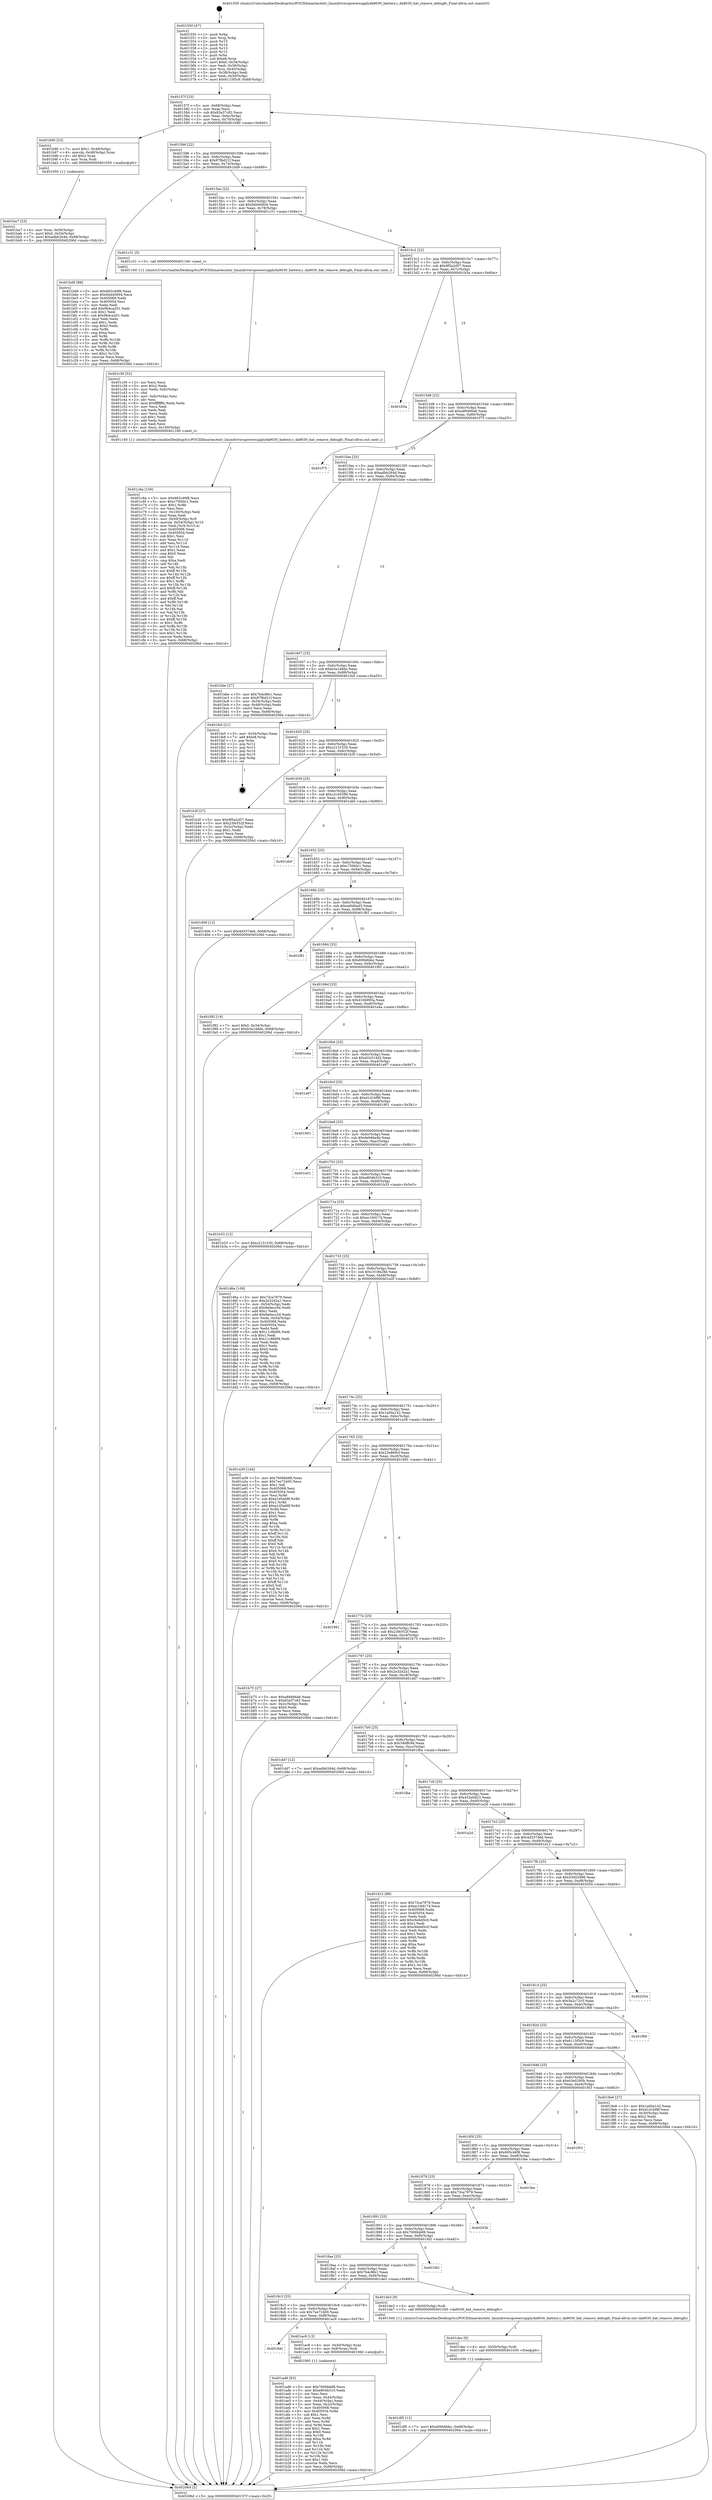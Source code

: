 digraph "0x401550" {
  label = "0x401550 (/mnt/c/Users/mathe/Desktop/tcc/POCII/binaries/extr_linuxdriverspowersupplyda9030_battery.c_da9030_bat_remove_debugfs_Final-ollvm.out::main(0))"
  labelloc = "t"
  node[shape=record]

  Entry [label="",width=0.3,height=0.3,shape=circle,fillcolor=black,style=filled]
  "0x40157f" [label="{
     0x40157f [23]\l
     | [instrs]\l
     &nbsp;&nbsp;0x40157f \<+3\>: mov -0x68(%rbp),%eax\l
     &nbsp;&nbsp;0x401582 \<+2\>: mov %eax,%ecx\l
     &nbsp;&nbsp;0x401584 \<+6\>: sub $0x83a37c82,%ecx\l
     &nbsp;&nbsp;0x40158a \<+3\>: mov %eax,-0x6c(%rbp)\l
     &nbsp;&nbsp;0x40158d \<+3\>: mov %ecx,-0x70(%rbp)\l
     &nbsp;&nbsp;0x401590 \<+6\>: je 0000000000401b90 \<main+0x640\>\l
  }"]
  "0x401b90" [label="{
     0x401b90 [23]\l
     | [instrs]\l
     &nbsp;&nbsp;0x401b90 \<+7\>: movl $0x1,-0x48(%rbp)\l
     &nbsp;&nbsp;0x401b97 \<+4\>: movslq -0x48(%rbp),%rax\l
     &nbsp;&nbsp;0x401b9b \<+4\>: shl $0x2,%rax\l
     &nbsp;&nbsp;0x401b9f \<+3\>: mov %rax,%rdi\l
     &nbsp;&nbsp;0x401ba2 \<+5\>: call 0000000000401050 \<malloc@plt\>\l
     | [calls]\l
     &nbsp;&nbsp;0x401050 \{1\} (unknown)\l
  }"]
  "0x401596" [label="{
     0x401596 [22]\l
     | [instrs]\l
     &nbsp;&nbsp;0x401596 \<+5\>: jmp 000000000040159b \<main+0x4b\>\l
     &nbsp;&nbsp;0x40159b \<+3\>: mov -0x6c(%rbp),%eax\l
     &nbsp;&nbsp;0x40159e \<+5\>: sub $0x87fbd21f,%eax\l
     &nbsp;&nbsp;0x4015a3 \<+3\>: mov %eax,-0x74(%rbp)\l
     &nbsp;&nbsp;0x4015a6 \<+6\>: je 0000000000401bd9 \<main+0x689\>\l
  }"]
  Exit [label="",width=0.3,height=0.3,shape=circle,fillcolor=black,style=filled,peripheries=2]
  "0x401bd9" [label="{
     0x401bd9 [88]\l
     | [instrs]\l
     &nbsp;&nbsp;0x401bd9 \<+5\>: mov $0x683c46f8,%eax\l
     &nbsp;&nbsp;0x401bde \<+5\>: mov $0x9dd40604,%ecx\l
     &nbsp;&nbsp;0x401be3 \<+7\>: mov 0x405068,%edx\l
     &nbsp;&nbsp;0x401bea \<+7\>: mov 0x405054,%esi\l
     &nbsp;&nbsp;0x401bf1 \<+2\>: mov %edx,%edi\l
     &nbsp;&nbsp;0x401bf3 \<+6\>: add $0x9b4ca201,%edi\l
     &nbsp;&nbsp;0x401bf9 \<+3\>: sub $0x1,%edi\l
     &nbsp;&nbsp;0x401bfc \<+6\>: sub $0x9b4ca201,%edi\l
     &nbsp;&nbsp;0x401c02 \<+3\>: imul %edi,%edx\l
     &nbsp;&nbsp;0x401c05 \<+3\>: and $0x1,%edx\l
     &nbsp;&nbsp;0x401c08 \<+3\>: cmp $0x0,%edx\l
     &nbsp;&nbsp;0x401c0b \<+4\>: sete %r8b\l
     &nbsp;&nbsp;0x401c0f \<+3\>: cmp $0xa,%esi\l
     &nbsp;&nbsp;0x401c12 \<+4\>: setl %r9b\l
     &nbsp;&nbsp;0x401c16 \<+3\>: mov %r8b,%r10b\l
     &nbsp;&nbsp;0x401c19 \<+3\>: and %r9b,%r10b\l
     &nbsp;&nbsp;0x401c1c \<+3\>: xor %r9b,%r8b\l
     &nbsp;&nbsp;0x401c1f \<+3\>: or %r8b,%r10b\l
     &nbsp;&nbsp;0x401c22 \<+4\>: test $0x1,%r10b\l
     &nbsp;&nbsp;0x401c26 \<+3\>: cmovne %ecx,%eax\l
     &nbsp;&nbsp;0x401c29 \<+3\>: mov %eax,-0x68(%rbp)\l
     &nbsp;&nbsp;0x401c2c \<+5\>: jmp 000000000040206d \<main+0xb1d\>\l
  }"]
  "0x4015ac" [label="{
     0x4015ac [22]\l
     | [instrs]\l
     &nbsp;&nbsp;0x4015ac \<+5\>: jmp 00000000004015b1 \<main+0x61\>\l
     &nbsp;&nbsp;0x4015b1 \<+3\>: mov -0x6c(%rbp),%eax\l
     &nbsp;&nbsp;0x4015b4 \<+5\>: sub $0x9dd40604,%eax\l
     &nbsp;&nbsp;0x4015b9 \<+3\>: mov %eax,-0x78(%rbp)\l
     &nbsp;&nbsp;0x4015bc \<+6\>: je 0000000000401c31 \<main+0x6e1\>\l
  }"]
  "0x401df5" [label="{
     0x401df5 [12]\l
     | [instrs]\l
     &nbsp;&nbsp;0x401df5 \<+7\>: movl $0xd06b6bbc,-0x68(%rbp)\l
     &nbsp;&nbsp;0x401dfc \<+5\>: jmp 000000000040206d \<main+0xb1d\>\l
  }"]
  "0x401c31" [label="{
     0x401c31 [5]\l
     | [instrs]\l
     &nbsp;&nbsp;0x401c31 \<+5\>: call 0000000000401160 \<next_i\>\l
     | [calls]\l
     &nbsp;&nbsp;0x401160 \{1\} (/mnt/c/Users/mathe/Desktop/tcc/POCII/binaries/extr_linuxdriverspowersupplyda9030_battery.c_da9030_bat_remove_debugfs_Final-ollvm.out::next_i)\l
  }"]
  "0x4015c2" [label="{
     0x4015c2 [22]\l
     | [instrs]\l
     &nbsp;&nbsp;0x4015c2 \<+5\>: jmp 00000000004015c7 \<main+0x77\>\l
     &nbsp;&nbsp;0x4015c7 \<+3\>: mov -0x6c(%rbp),%eax\l
     &nbsp;&nbsp;0x4015ca \<+5\>: sub $0x9f5a2d57,%eax\l
     &nbsp;&nbsp;0x4015cf \<+3\>: mov %eax,-0x7c(%rbp)\l
     &nbsp;&nbsp;0x4015d2 \<+6\>: je 0000000000401b5a \<main+0x60a\>\l
  }"]
  "0x401dec" [label="{
     0x401dec [9]\l
     | [instrs]\l
     &nbsp;&nbsp;0x401dec \<+4\>: mov -0x50(%rbp),%rdi\l
     &nbsp;&nbsp;0x401df0 \<+5\>: call 0000000000401030 \<free@plt\>\l
     | [calls]\l
     &nbsp;&nbsp;0x401030 \{1\} (unknown)\l
  }"]
  "0x401b5a" [label="{
     0x401b5a\l
  }", style=dashed]
  "0x4015d8" [label="{
     0x4015d8 [22]\l
     | [instrs]\l
     &nbsp;&nbsp;0x4015d8 \<+5\>: jmp 00000000004015dd \<main+0x8d\>\l
     &nbsp;&nbsp;0x4015dd \<+3\>: mov -0x6c(%rbp),%eax\l
     &nbsp;&nbsp;0x4015e0 \<+5\>: sub $0xa89466a6,%eax\l
     &nbsp;&nbsp;0x4015e5 \<+3\>: mov %eax,-0x80(%rbp)\l
     &nbsp;&nbsp;0x4015e8 \<+6\>: je 0000000000401f75 \<main+0xa25\>\l
  }"]
  "0x401c6a" [label="{
     0x401c6a [156]\l
     | [instrs]\l
     &nbsp;&nbsp;0x401c6a \<+5\>: mov $0x683c46f8,%ecx\l
     &nbsp;&nbsp;0x401c6f \<+5\>: mov $0xc75f40c1,%edx\l
     &nbsp;&nbsp;0x401c74 \<+3\>: mov $0x1,%r8b\l
     &nbsp;&nbsp;0x401c77 \<+2\>: xor %esi,%esi\l
     &nbsp;&nbsp;0x401c79 \<+6\>: mov -0x100(%rbp),%edi\l
     &nbsp;&nbsp;0x401c7f \<+3\>: imul %eax,%edi\l
     &nbsp;&nbsp;0x401c82 \<+4\>: mov -0x50(%rbp),%r9\l
     &nbsp;&nbsp;0x401c86 \<+4\>: movslq -0x54(%rbp),%r10\l
     &nbsp;&nbsp;0x401c8a \<+4\>: mov %edi,(%r9,%r10,4)\l
     &nbsp;&nbsp;0x401c8e \<+7\>: mov 0x405068,%eax\l
     &nbsp;&nbsp;0x401c95 \<+7\>: mov 0x405054,%edi\l
     &nbsp;&nbsp;0x401c9c \<+3\>: sub $0x1,%esi\l
     &nbsp;&nbsp;0x401c9f \<+3\>: mov %eax,%r11d\l
     &nbsp;&nbsp;0x401ca2 \<+3\>: add %esi,%r11d\l
     &nbsp;&nbsp;0x401ca5 \<+4\>: imul %r11d,%eax\l
     &nbsp;&nbsp;0x401ca9 \<+3\>: and $0x1,%eax\l
     &nbsp;&nbsp;0x401cac \<+3\>: cmp $0x0,%eax\l
     &nbsp;&nbsp;0x401caf \<+3\>: sete %bl\l
     &nbsp;&nbsp;0x401cb2 \<+3\>: cmp $0xa,%edi\l
     &nbsp;&nbsp;0x401cb5 \<+4\>: setl %r14b\l
     &nbsp;&nbsp;0x401cb9 \<+3\>: mov %bl,%r15b\l
     &nbsp;&nbsp;0x401cbc \<+4\>: xor $0xff,%r15b\l
     &nbsp;&nbsp;0x401cc0 \<+3\>: mov %r14b,%r12b\l
     &nbsp;&nbsp;0x401cc3 \<+4\>: xor $0xff,%r12b\l
     &nbsp;&nbsp;0x401cc7 \<+4\>: xor $0x1,%r8b\l
     &nbsp;&nbsp;0x401ccb \<+3\>: mov %r15b,%r13b\l
     &nbsp;&nbsp;0x401cce \<+4\>: and $0xff,%r13b\l
     &nbsp;&nbsp;0x401cd2 \<+3\>: and %r8b,%bl\l
     &nbsp;&nbsp;0x401cd5 \<+3\>: mov %r12b,%al\l
     &nbsp;&nbsp;0x401cd8 \<+2\>: and $0xff,%al\l
     &nbsp;&nbsp;0x401cda \<+3\>: and %r8b,%r14b\l
     &nbsp;&nbsp;0x401cdd \<+3\>: or %bl,%r13b\l
     &nbsp;&nbsp;0x401ce0 \<+3\>: or %r14b,%al\l
     &nbsp;&nbsp;0x401ce3 \<+3\>: xor %al,%r13b\l
     &nbsp;&nbsp;0x401ce6 \<+3\>: or %r12b,%r15b\l
     &nbsp;&nbsp;0x401ce9 \<+4\>: xor $0xff,%r15b\l
     &nbsp;&nbsp;0x401ced \<+4\>: or $0x1,%r8b\l
     &nbsp;&nbsp;0x401cf1 \<+3\>: and %r8b,%r15b\l
     &nbsp;&nbsp;0x401cf4 \<+3\>: or %r15b,%r13b\l
     &nbsp;&nbsp;0x401cf7 \<+4\>: test $0x1,%r13b\l
     &nbsp;&nbsp;0x401cfb \<+3\>: cmovne %edx,%ecx\l
     &nbsp;&nbsp;0x401cfe \<+3\>: mov %ecx,-0x68(%rbp)\l
     &nbsp;&nbsp;0x401d01 \<+5\>: jmp 000000000040206d \<main+0xb1d\>\l
  }"]
  "0x401f75" [label="{
     0x401f75\l
  }", style=dashed]
  "0x4015ee" [label="{
     0x4015ee [25]\l
     | [instrs]\l
     &nbsp;&nbsp;0x4015ee \<+5\>: jmp 00000000004015f3 \<main+0xa3\>\l
     &nbsp;&nbsp;0x4015f3 \<+3\>: mov -0x6c(%rbp),%eax\l
     &nbsp;&nbsp;0x4015f6 \<+5\>: sub $0xadbb264d,%eax\l
     &nbsp;&nbsp;0x4015fb \<+6\>: mov %eax,-0x84(%rbp)\l
     &nbsp;&nbsp;0x401601 \<+6\>: je 0000000000401bbe \<main+0x66e\>\l
  }"]
  "0x401c36" [label="{
     0x401c36 [52]\l
     | [instrs]\l
     &nbsp;&nbsp;0x401c36 \<+2\>: xor %ecx,%ecx\l
     &nbsp;&nbsp;0x401c38 \<+5\>: mov $0x2,%edx\l
     &nbsp;&nbsp;0x401c3d \<+6\>: mov %edx,-0xfc(%rbp)\l
     &nbsp;&nbsp;0x401c43 \<+1\>: cltd\l
     &nbsp;&nbsp;0x401c44 \<+6\>: mov -0xfc(%rbp),%esi\l
     &nbsp;&nbsp;0x401c4a \<+2\>: idiv %esi\l
     &nbsp;&nbsp;0x401c4c \<+6\>: imul $0xfffffffe,%edx,%edx\l
     &nbsp;&nbsp;0x401c52 \<+2\>: mov %ecx,%edi\l
     &nbsp;&nbsp;0x401c54 \<+2\>: sub %edx,%edi\l
     &nbsp;&nbsp;0x401c56 \<+2\>: mov %ecx,%edx\l
     &nbsp;&nbsp;0x401c58 \<+3\>: sub $0x1,%edx\l
     &nbsp;&nbsp;0x401c5b \<+2\>: add %edx,%edi\l
     &nbsp;&nbsp;0x401c5d \<+2\>: sub %edi,%ecx\l
     &nbsp;&nbsp;0x401c5f \<+6\>: mov %ecx,-0x100(%rbp)\l
     &nbsp;&nbsp;0x401c65 \<+5\>: call 0000000000401160 \<next_i\>\l
     | [calls]\l
     &nbsp;&nbsp;0x401160 \{1\} (/mnt/c/Users/mathe/Desktop/tcc/POCII/binaries/extr_linuxdriverspowersupplyda9030_battery.c_da9030_bat_remove_debugfs_Final-ollvm.out::next_i)\l
  }"]
  "0x401bbe" [label="{
     0x401bbe [27]\l
     | [instrs]\l
     &nbsp;&nbsp;0x401bbe \<+5\>: mov $0x7b4c8fe1,%eax\l
     &nbsp;&nbsp;0x401bc3 \<+5\>: mov $0x87fbd21f,%ecx\l
     &nbsp;&nbsp;0x401bc8 \<+3\>: mov -0x54(%rbp),%edx\l
     &nbsp;&nbsp;0x401bcb \<+3\>: cmp -0x48(%rbp),%edx\l
     &nbsp;&nbsp;0x401bce \<+3\>: cmovl %ecx,%eax\l
     &nbsp;&nbsp;0x401bd1 \<+3\>: mov %eax,-0x68(%rbp)\l
     &nbsp;&nbsp;0x401bd4 \<+5\>: jmp 000000000040206d \<main+0xb1d\>\l
  }"]
  "0x401607" [label="{
     0x401607 [25]\l
     | [instrs]\l
     &nbsp;&nbsp;0x401607 \<+5\>: jmp 000000000040160c \<main+0xbc\>\l
     &nbsp;&nbsp;0x40160c \<+3\>: mov -0x6c(%rbp),%eax\l
     &nbsp;&nbsp;0x40160f \<+5\>: sub $0xb3a148de,%eax\l
     &nbsp;&nbsp;0x401614 \<+6\>: mov %eax,-0x88(%rbp)\l
     &nbsp;&nbsp;0x40161a \<+6\>: je 0000000000401fa5 \<main+0xa55\>\l
  }"]
  "0x401ba7" [label="{
     0x401ba7 [23]\l
     | [instrs]\l
     &nbsp;&nbsp;0x401ba7 \<+4\>: mov %rax,-0x50(%rbp)\l
     &nbsp;&nbsp;0x401bab \<+7\>: movl $0x0,-0x54(%rbp)\l
     &nbsp;&nbsp;0x401bb2 \<+7\>: movl $0xadbb264d,-0x68(%rbp)\l
     &nbsp;&nbsp;0x401bb9 \<+5\>: jmp 000000000040206d \<main+0xb1d\>\l
  }"]
  "0x401fa5" [label="{
     0x401fa5 [21]\l
     | [instrs]\l
     &nbsp;&nbsp;0x401fa5 \<+3\>: mov -0x34(%rbp),%eax\l
     &nbsp;&nbsp;0x401fa8 \<+7\>: add $0xe8,%rsp\l
     &nbsp;&nbsp;0x401faf \<+1\>: pop %rbx\l
     &nbsp;&nbsp;0x401fb0 \<+2\>: pop %r12\l
     &nbsp;&nbsp;0x401fb2 \<+2\>: pop %r13\l
     &nbsp;&nbsp;0x401fb4 \<+2\>: pop %r14\l
     &nbsp;&nbsp;0x401fb6 \<+2\>: pop %r15\l
     &nbsp;&nbsp;0x401fb8 \<+1\>: pop %rbp\l
     &nbsp;&nbsp;0x401fb9 \<+1\>: ret\l
  }"]
  "0x401620" [label="{
     0x401620 [25]\l
     | [instrs]\l
     &nbsp;&nbsp;0x401620 \<+5\>: jmp 0000000000401625 \<main+0xd5\>\l
     &nbsp;&nbsp;0x401625 \<+3\>: mov -0x6c(%rbp),%eax\l
     &nbsp;&nbsp;0x401628 \<+5\>: sub $0xc2131530,%eax\l
     &nbsp;&nbsp;0x40162d \<+6\>: mov %eax,-0x8c(%rbp)\l
     &nbsp;&nbsp;0x401633 \<+6\>: je 0000000000401b3f \<main+0x5ef\>\l
  }"]
  "0x401ad6" [label="{
     0x401ad6 [93]\l
     | [instrs]\l
     &nbsp;&nbsp;0x401ad6 \<+5\>: mov $0x7606bb88,%ecx\l
     &nbsp;&nbsp;0x401adb \<+5\>: mov $0xe804b310,%edx\l
     &nbsp;&nbsp;0x401ae0 \<+2\>: xor %esi,%esi\l
     &nbsp;&nbsp;0x401ae2 \<+3\>: mov %eax,-0x44(%rbp)\l
     &nbsp;&nbsp;0x401ae5 \<+3\>: mov -0x44(%rbp),%eax\l
     &nbsp;&nbsp;0x401ae8 \<+3\>: mov %eax,-0x2c(%rbp)\l
     &nbsp;&nbsp;0x401aeb \<+7\>: mov 0x405068,%eax\l
     &nbsp;&nbsp;0x401af2 \<+8\>: mov 0x405054,%r8d\l
     &nbsp;&nbsp;0x401afa \<+3\>: sub $0x1,%esi\l
     &nbsp;&nbsp;0x401afd \<+3\>: mov %eax,%r9d\l
     &nbsp;&nbsp;0x401b00 \<+3\>: add %esi,%r9d\l
     &nbsp;&nbsp;0x401b03 \<+4\>: imul %r9d,%eax\l
     &nbsp;&nbsp;0x401b07 \<+3\>: and $0x1,%eax\l
     &nbsp;&nbsp;0x401b0a \<+3\>: cmp $0x0,%eax\l
     &nbsp;&nbsp;0x401b0d \<+4\>: sete %r10b\l
     &nbsp;&nbsp;0x401b11 \<+4\>: cmp $0xa,%r8d\l
     &nbsp;&nbsp;0x401b15 \<+4\>: setl %r11b\l
     &nbsp;&nbsp;0x401b19 \<+3\>: mov %r10b,%bl\l
     &nbsp;&nbsp;0x401b1c \<+3\>: and %r11b,%bl\l
     &nbsp;&nbsp;0x401b1f \<+3\>: xor %r11b,%r10b\l
     &nbsp;&nbsp;0x401b22 \<+3\>: or %r10b,%bl\l
     &nbsp;&nbsp;0x401b25 \<+3\>: test $0x1,%bl\l
     &nbsp;&nbsp;0x401b28 \<+3\>: cmovne %edx,%ecx\l
     &nbsp;&nbsp;0x401b2b \<+3\>: mov %ecx,-0x68(%rbp)\l
     &nbsp;&nbsp;0x401b2e \<+5\>: jmp 000000000040206d \<main+0xb1d\>\l
  }"]
  "0x401b3f" [label="{
     0x401b3f [27]\l
     | [instrs]\l
     &nbsp;&nbsp;0x401b3f \<+5\>: mov $0x9f5a2d57,%eax\l
     &nbsp;&nbsp;0x401b44 \<+5\>: mov $0x23fe552f,%ecx\l
     &nbsp;&nbsp;0x401b49 \<+3\>: mov -0x2c(%rbp),%edx\l
     &nbsp;&nbsp;0x401b4c \<+3\>: cmp $0x1,%edx\l
     &nbsp;&nbsp;0x401b4f \<+3\>: cmovl %ecx,%eax\l
     &nbsp;&nbsp;0x401b52 \<+3\>: mov %eax,-0x68(%rbp)\l
     &nbsp;&nbsp;0x401b55 \<+5\>: jmp 000000000040206d \<main+0xb1d\>\l
  }"]
  "0x401639" [label="{
     0x401639 [25]\l
     | [instrs]\l
     &nbsp;&nbsp;0x401639 \<+5\>: jmp 000000000040163e \<main+0xee\>\l
     &nbsp;&nbsp;0x40163e \<+3\>: mov -0x6c(%rbp),%eax\l
     &nbsp;&nbsp;0x401641 \<+5\>: sub $0xc2c45599,%eax\l
     &nbsp;&nbsp;0x401646 \<+6\>: mov %eax,-0x90(%rbp)\l
     &nbsp;&nbsp;0x40164c \<+6\>: je 0000000000401eb0 \<main+0x960\>\l
  }"]
  "0x4018dc" [label="{
     0x4018dc\l
  }", style=dashed]
  "0x401eb0" [label="{
     0x401eb0\l
  }", style=dashed]
  "0x401652" [label="{
     0x401652 [25]\l
     | [instrs]\l
     &nbsp;&nbsp;0x401652 \<+5\>: jmp 0000000000401657 \<main+0x107\>\l
     &nbsp;&nbsp;0x401657 \<+3\>: mov -0x6c(%rbp),%eax\l
     &nbsp;&nbsp;0x40165a \<+5\>: sub $0xc75f40c1,%eax\l
     &nbsp;&nbsp;0x40165f \<+6\>: mov %eax,-0x94(%rbp)\l
     &nbsp;&nbsp;0x401665 \<+6\>: je 0000000000401d06 \<main+0x7b6\>\l
  }"]
  "0x401ac9" [label="{
     0x401ac9 [13]\l
     | [instrs]\l
     &nbsp;&nbsp;0x401ac9 \<+4\>: mov -0x40(%rbp),%rax\l
     &nbsp;&nbsp;0x401acd \<+4\>: mov 0x8(%rax),%rdi\l
     &nbsp;&nbsp;0x401ad1 \<+5\>: call 0000000000401060 \<atoi@plt\>\l
     | [calls]\l
     &nbsp;&nbsp;0x401060 \{1\} (unknown)\l
  }"]
  "0x401d06" [label="{
     0x401d06 [12]\l
     | [instrs]\l
     &nbsp;&nbsp;0x401d06 \<+7\>: movl $0x4d337de6,-0x68(%rbp)\l
     &nbsp;&nbsp;0x401d0d \<+5\>: jmp 000000000040206d \<main+0xb1d\>\l
  }"]
  "0x40166b" [label="{
     0x40166b [25]\l
     | [instrs]\l
     &nbsp;&nbsp;0x40166b \<+5\>: jmp 0000000000401670 \<main+0x120\>\l
     &nbsp;&nbsp;0x401670 \<+3\>: mov -0x6c(%rbp),%eax\l
     &nbsp;&nbsp;0x401673 \<+5\>: sub $0xce0d0ad3,%eax\l
     &nbsp;&nbsp;0x401678 \<+6\>: mov %eax,-0x98(%rbp)\l
     &nbsp;&nbsp;0x40167e \<+6\>: je 0000000000401f81 \<main+0xa31\>\l
  }"]
  "0x4018c3" [label="{
     0x4018c3 [25]\l
     | [instrs]\l
     &nbsp;&nbsp;0x4018c3 \<+5\>: jmp 00000000004018c8 \<main+0x378\>\l
     &nbsp;&nbsp;0x4018c8 \<+3\>: mov -0x6c(%rbp),%eax\l
     &nbsp;&nbsp;0x4018cb \<+5\>: sub $0x7ee72400,%eax\l
     &nbsp;&nbsp;0x4018d0 \<+6\>: mov %eax,-0xf8(%rbp)\l
     &nbsp;&nbsp;0x4018d6 \<+6\>: je 0000000000401ac9 \<main+0x579\>\l
  }"]
  "0x401f81" [label="{
     0x401f81\l
  }", style=dashed]
  "0x401684" [label="{
     0x401684 [25]\l
     | [instrs]\l
     &nbsp;&nbsp;0x401684 \<+5\>: jmp 0000000000401689 \<main+0x139\>\l
     &nbsp;&nbsp;0x401689 \<+3\>: mov -0x6c(%rbp),%eax\l
     &nbsp;&nbsp;0x40168c \<+5\>: sub $0xd06b6bbc,%eax\l
     &nbsp;&nbsp;0x401691 \<+6\>: mov %eax,-0x9c(%rbp)\l
     &nbsp;&nbsp;0x401697 \<+6\>: je 0000000000401f92 \<main+0xa42\>\l
  }"]
  "0x401de3" [label="{
     0x401de3 [9]\l
     | [instrs]\l
     &nbsp;&nbsp;0x401de3 \<+4\>: mov -0x50(%rbp),%rdi\l
     &nbsp;&nbsp;0x401de7 \<+5\>: call 0000000000401540 \<da9030_bat_remove_debugfs\>\l
     | [calls]\l
     &nbsp;&nbsp;0x401540 \{1\} (/mnt/c/Users/mathe/Desktop/tcc/POCII/binaries/extr_linuxdriverspowersupplyda9030_battery.c_da9030_bat_remove_debugfs_Final-ollvm.out::da9030_bat_remove_debugfs)\l
  }"]
  "0x401f92" [label="{
     0x401f92 [19]\l
     | [instrs]\l
     &nbsp;&nbsp;0x401f92 \<+7\>: movl $0x0,-0x34(%rbp)\l
     &nbsp;&nbsp;0x401f99 \<+7\>: movl $0xb3a148de,-0x68(%rbp)\l
     &nbsp;&nbsp;0x401fa0 \<+5\>: jmp 000000000040206d \<main+0xb1d\>\l
  }"]
  "0x40169d" [label="{
     0x40169d [25]\l
     | [instrs]\l
     &nbsp;&nbsp;0x40169d \<+5\>: jmp 00000000004016a2 \<main+0x152\>\l
     &nbsp;&nbsp;0x4016a2 \<+3\>: mov -0x6c(%rbp),%eax\l
     &nbsp;&nbsp;0x4016a5 \<+5\>: sub $0xd10b993a,%eax\l
     &nbsp;&nbsp;0x4016aa \<+6\>: mov %eax,-0xa0(%rbp)\l
     &nbsp;&nbsp;0x4016b0 \<+6\>: je 0000000000401e4a \<main+0x8fa\>\l
  }"]
  "0x4018aa" [label="{
     0x4018aa [25]\l
     | [instrs]\l
     &nbsp;&nbsp;0x4018aa \<+5\>: jmp 00000000004018af \<main+0x35f\>\l
     &nbsp;&nbsp;0x4018af \<+3\>: mov -0x6c(%rbp),%eax\l
     &nbsp;&nbsp;0x4018b2 \<+5\>: sub $0x7b4c8fe1,%eax\l
     &nbsp;&nbsp;0x4018b7 \<+6\>: mov %eax,-0xf4(%rbp)\l
     &nbsp;&nbsp;0x4018bd \<+6\>: je 0000000000401de3 \<main+0x893\>\l
  }"]
  "0x401e4a" [label="{
     0x401e4a\l
  }", style=dashed]
  "0x4016b6" [label="{
     0x4016b6 [25]\l
     | [instrs]\l
     &nbsp;&nbsp;0x4016b6 \<+5\>: jmp 00000000004016bb \<main+0x16b\>\l
     &nbsp;&nbsp;0x4016bb \<+3\>: mov -0x6c(%rbp),%eax\l
     &nbsp;&nbsp;0x4016be \<+5\>: sub $0xd1b314d2,%eax\l
     &nbsp;&nbsp;0x4016c3 \<+6\>: mov %eax,-0xa4(%rbp)\l
     &nbsp;&nbsp;0x4016c9 \<+6\>: je 0000000000401e97 \<main+0x947\>\l
  }"]
  "0x401fd2" [label="{
     0x401fd2\l
  }", style=dashed]
  "0x401e97" [label="{
     0x401e97\l
  }", style=dashed]
  "0x4016cf" [label="{
     0x4016cf [25]\l
     | [instrs]\l
     &nbsp;&nbsp;0x4016cf \<+5\>: jmp 00000000004016d4 \<main+0x184\>\l
     &nbsp;&nbsp;0x4016d4 \<+3\>: mov -0x6c(%rbp),%eax\l
     &nbsp;&nbsp;0x4016d7 \<+5\>: sub $0xd1d1bf9f,%eax\l
     &nbsp;&nbsp;0x4016dc \<+6\>: mov %eax,-0xa8(%rbp)\l
     &nbsp;&nbsp;0x4016e2 \<+6\>: je 0000000000401901 \<main+0x3b1\>\l
  }"]
  "0x401891" [label="{
     0x401891 [25]\l
     | [instrs]\l
     &nbsp;&nbsp;0x401891 \<+5\>: jmp 0000000000401896 \<main+0x346\>\l
     &nbsp;&nbsp;0x401896 \<+3\>: mov -0x6c(%rbp),%eax\l
     &nbsp;&nbsp;0x401899 \<+5\>: sub $0x7606bb88,%eax\l
     &nbsp;&nbsp;0x40189e \<+6\>: mov %eax,-0xf0(%rbp)\l
     &nbsp;&nbsp;0x4018a4 \<+6\>: je 0000000000401fd2 \<main+0xa82\>\l
  }"]
  "0x401901" [label="{
     0x401901\l
  }", style=dashed]
  "0x4016e8" [label="{
     0x4016e8 [25]\l
     | [instrs]\l
     &nbsp;&nbsp;0x4016e8 \<+5\>: jmp 00000000004016ed \<main+0x19d\>\l
     &nbsp;&nbsp;0x4016ed \<+3\>: mov -0x6c(%rbp),%eax\l
     &nbsp;&nbsp;0x4016f0 \<+5\>: sub $0xde946a4b,%eax\l
     &nbsp;&nbsp;0x4016f5 \<+6\>: mov %eax,-0xac(%rbp)\l
     &nbsp;&nbsp;0x4016fb \<+6\>: je 0000000000401e01 \<main+0x8b1\>\l
  }"]
  "0x40203b" [label="{
     0x40203b\l
  }", style=dashed]
  "0x401e01" [label="{
     0x401e01\l
  }", style=dashed]
  "0x401701" [label="{
     0x401701 [25]\l
     | [instrs]\l
     &nbsp;&nbsp;0x401701 \<+5\>: jmp 0000000000401706 \<main+0x1b6\>\l
     &nbsp;&nbsp;0x401706 \<+3\>: mov -0x6c(%rbp),%eax\l
     &nbsp;&nbsp;0x401709 \<+5\>: sub $0xe804b310,%eax\l
     &nbsp;&nbsp;0x40170e \<+6\>: mov %eax,-0xb0(%rbp)\l
     &nbsp;&nbsp;0x401714 \<+6\>: je 0000000000401b33 \<main+0x5e3\>\l
  }"]
  "0x401878" [label="{
     0x401878 [25]\l
     | [instrs]\l
     &nbsp;&nbsp;0x401878 \<+5\>: jmp 000000000040187d \<main+0x32d\>\l
     &nbsp;&nbsp;0x40187d \<+3\>: mov -0x6c(%rbp),%eax\l
     &nbsp;&nbsp;0x401880 \<+5\>: sub $0x73ca7979,%eax\l
     &nbsp;&nbsp;0x401885 \<+6\>: mov %eax,-0xec(%rbp)\l
     &nbsp;&nbsp;0x40188b \<+6\>: je 000000000040203b \<main+0xaeb\>\l
  }"]
  "0x401b33" [label="{
     0x401b33 [12]\l
     | [instrs]\l
     &nbsp;&nbsp;0x401b33 \<+7\>: movl $0xc2131530,-0x68(%rbp)\l
     &nbsp;&nbsp;0x401b3a \<+5\>: jmp 000000000040206d \<main+0xb1d\>\l
  }"]
  "0x40171a" [label="{
     0x40171a [25]\l
     | [instrs]\l
     &nbsp;&nbsp;0x40171a \<+5\>: jmp 000000000040171f \<main+0x1cf\>\l
     &nbsp;&nbsp;0x40171f \<+3\>: mov -0x6c(%rbp),%eax\l
     &nbsp;&nbsp;0x401722 \<+5\>: sub $0xec19d174,%eax\l
     &nbsp;&nbsp;0x401727 \<+6\>: mov %eax,-0xb4(%rbp)\l
     &nbsp;&nbsp;0x40172d \<+6\>: je 0000000000401d6a \<main+0x81a\>\l
  }"]
  "0x401fee" [label="{
     0x401fee\l
  }", style=dashed]
  "0x401d6a" [label="{
     0x401d6a [109]\l
     | [instrs]\l
     &nbsp;&nbsp;0x401d6a \<+5\>: mov $0x73ca7979,%eax\l
     &nbsp;&nbsp;0x401d6f \<+5\>: mov $0x2e32d2a1,%ecx\l
     &nbsp;&nbsp;0x401d74 \<+3\>: mov -0x54(%rbp),%edx\l
     &nbsp;&nbsp;0x401d77 \<+6\>: sub $0x9a0ecc5d,%edx\l
     &nbsp;&nbsp;0x401d7d \<+3\>: add $0x1,%edx\l
     &nbsp;&nbsp;0x401d80 \<+6\>: add $0x9a0ecc5d,%edx\l
     &nbsp;&nbsp;0x401d86 \<+3\>: mov %edx,-0x54(%rbp)\l
     &nbsp;&nbsp;0x401d89 \<+7\>: mov 0x405068,%edx\l
     &nbsp;&nbsp;0x401d90 \<+7\>: mov 0x405054,%esi\l
     &nbsp;&nbsp;0x401d97 \<+2\>: mov %edx,%edi\l
     &nbsp;&nbsp;0x401d99 \<+6\>: add $0x11c8b6f4,%edi\l
     &nbsp;&nbsp;0x401d9f \<+3\>: sub $0x1,%edi\l
     &nbsp;&nbsp;0x401da2 \<+6\>: sub $0x11c8b6f4,%edi\l
     &nbsp;&nbsp;0x401da8 \<+3\>: imul %edi,%edx\l
     &nbsp;&nbsp;0x401dab \<+3\>: and $0x1,%edx\l
     &nbsp;&nbsp;0x401dae \<+3\>: cmp $0x0,%edx\l
     &nbsp;&nbsp;0x401db1 \<+4\>: sete %r8b\l
     &nbsp;&nbsp;0x401db5 \<+3\>: cmp $0xa,%esi\l
     &nbsp;&nbsp;0x401db8 \<+4\>: setl %r9b\l
     &nbsp;&nbsp;0x401dbc \<+3\>: mov %r8b,%r10b\l
     &nbsp;&nbsp;0x401dbf \<+3\>: and %r9b,%r10b\l
     &nbsp;&nbsp;0x401dc2 \<+3\>: xor %r9b,%r8b\l
     &nbsp;&nbsp;0x401dc5 \<+3\>: or %r8b,%r10b\l
     &nbsp;&nbsp;0x401dc8 \<+4\>: test $0x1,%r10b\l
     &nbsp;&nbsp;0x401dcc \<+3\>: cmovne %ecx,%eax\l
     &nbsp;&nbsp;0x401dcf \<+3\>: mov %eax,-0x68(%rbp)\l
     &nbsp;&nbsp;0x401dd2 \<+5\>: jmp 000000000040206d \<main+0xb1d\>\l
  }"]
  "0x401733" [label="{
     0x401733 [25]\l
     | [instrs]\l
     &nbsp;&nbsp;0x401733 \<+5\>: jmp 0000000000401738 \<main+0x1e8\>\l
     &nbsp;&nbsp;0x401738 \<+3\>: mov -0x6c(%rbp),%eax\l
     &nbsp;&nbsp;0x40173b \<+5\>: sub $0x1019e28d,%eax\l
     &nbsp;&nbsp;0x401740 \<+6\>: mov %eax,-0xb8(%rbp)\l
     &nbsp;&nbsp;0x401746 \<+6\>: je 0000000000401e2f \<main+0x8df\>\l
  }"]
  "0x40185f" [label="{
     0x40185f [25]\l
     | [instrs]\l
     &nbsp;&nbsp;0x40185f \<+5\>: jmp 0000000000401864 \<main+0x314\>\l
     &nbsp;&nbsp;0x401864 \<+3\>: mov -0x6c(%rbp),%eax\l
     &nbsp;&nbsp;0x401867 \<+5\>: sub $0x683c46f8,%eax\l
     &nbsp;&nbsp;0x40186c \<+6\>: mov %eax,-0xe8(%rbp)\l
     &nbsp;&nbsp;0x401872 \<+6\>: je 0000000000401fee \<main+0xa9e\>\l
  }"]
  "0x401e2f" [label="{
     0x401e2f\l
  }", style=dashed]
  "0x40174c" [label="{
     0x40174c [25]\l
     | [instrs]\l
     &nbsp;&nbsp;0x40174c \<+5\>: jmp 0000000000401751 \<main+0x201\>\l
     &nbsp;&nbsp;0x401751 \<+3\>: mov -0x6c(%rbp),%eax\l
     &nbsp;&nbsp;0x401754 \<+5\>: sub $0x1a00a142,%eax\l
     &nbsp;&nbsp;0x401759 \<+6\>: mov %eax,-0xbc(%rbp)\l
     &nbsp;&nbsp;0x40175f \<+6\>: je 0000000000401a39 \<main+0x4e9\>\l
  }"]
  "0x401f03" [label="{
     0x401f03\l
  }", style=dashed]
  "0x401a39" [label="{
     0x401a39 [144]\l
     | [instrs]\l
     &nbsp;&nbsp;0x401a39 \<+5\>: mov $0x7606bb88,%eax\l
     &nbsp;&nbsp;0x401a3e \<+5\>: mov $0x7ee72400,%ecx\l
     &nbsp;&nbsp;0x401a43 \<+2\>: mov $0x1,%dl\l
     &nbsp;&nbsp;0x401a45 \<+7\>: mov 0x405068,%esi\l
     &nbsp;&nbsp;0x401a4c \<+7\>: mov 0x405054,%edi\l
     &nbsp;&nbsp;0x401a53 \<+3\>: mov %esi,%r8d\l
     &nbsp;&nbsp;0x401a56 \<+7\>: sub $0xa1d5a68f,%r8d\l
     &nbsp;&nbsp;0x401a5d \<+4\>: sub $0x1,%r8d\l
     &nbsp;&nbsp;0x401a61 \<+7\>: add $0xa1d5a68f,%r8d\l
     &nbsp;&nbsp;0x401a68 \<+4\>: imul %r8d,%esi\l
     &nbsp;&nbsp;0x401a6c \<+3\>: and $0x1,%esi\l
     &nbsp;&nbsp;0x401a6f \<+3\>: cmp $0x0,%esi\l
     &nbsp;&nbsp;0x401a72 \<+4\>: sete %r9b\l
     &nbsp;&nbsp;0x401a76 \<+3\>: cmp $0xa,%edi\l
     &nbsp;&nbsp;0x401a79 \<+4\>: setl %r10b\l
     &nbsp;&nbsp;0x401a7d \<+3\>: mov %r9b,%r11b\l
     &nbsp;&nbsp;0x401a80 \<+4\>: xor $0xff,%r11b\l
     &nbsp;&nbsp;0x401a84 \<+3\>: mov %r10b,%bl\l
     &nbsp;&nbsp;0x401a87 \<+3\>: xor $0xff,%bl\l
     &nbsp;&nbsp;0x401a8a \<+3\>: xor $0x0,%dl\l
     &nbsp;&nbsp;0x401a8d \<+3\>: mov %r11b,%r14b\l
     &nbsp;&nbsp;0x401a90 \<+4\>: and $0x0,%r14b\l
     &nbsp;&nbsp;0x401a94 \<+3\>: and %dl,%r9b\l
     &nbsp;&nbsp;0x401a97 \<+3\>: mov %bl,%r15b\l
     &nbsp;&nbsp;0x401a9a \<+4\>: and $0x0,%r15b\l
     &nbsp;&nbsp;0x401a9e \<+3\>: and %dl,%r10b\l
     &nbsp;&nbsp;0x401aa1 \<+3\>: or %r9b,%r14b\l
     &nbsp;&nbsp;0x401aa4 \<+3\>: or %r10b,%r15b\l
     &nbsp;&nbsp;0x401aa7 \<+3\>: xor %r15b,%r14b\l
     &nbsp;&nbsp;0x401aaa \<+3\>: or %bl,%r11b\l
     &nbsp;&nbsp;0x401aad \<+4\>: xor $0xff,%r11b\l
     &nbsp;&nbsp;0x401ab1 \<+3\>: or $0x0,%dl\l
     &nbsp;&nbsp;0x401ab4 \<+3\>: and %dl,%r11b\l
     &nbsp;&nbsp;0x401ab7 \<+3\>: or %r11b,%r14b\l
     &nbsp;&nbsp;0x401aba \<+4\>: test $0x1,%r14b\l
     &nbsp;&nbsp;0x401abe \<+3\>: cmovne %ecx,%eax\l
     &nbsp;&nbsp;0x401ac1 \<+3\>: mov %eax,-0x68(%rbp)\l
     &nbsp;&nbsp;0x401ac4 \<+5\>: jmp 000000000040206d \<main+0xb1d\>\l
  }"]
  "0x401765" [label="{
     0x401765 [25]\l
     | [instrs]\l
     &nbsp;&nbsp;0x401765 \<+5\>: jmp 000000000040176a \<main+0x21a\>\l
     &nbsp;&nbsp;0x40176a \<+3\>: mov -0x6c(%rbp),%eax\l
     &nbsp;&nbsp;0x40176d \<+5\>: sub $0x23e889cf,%eax\l
     &nbsp;&nbsp;0x401772 \<+6\>: mov %eax,-0xc0(%rbp)\l
     &nbsp;&nbsp;0x401778 \<+6\>: je 0000000000401991 \<main+0x441\>\l
  }"]
  "0x401550" [label="{
     0x401550 [47]\l
     | [instrs]\l
     &nbsp;&nbsp;0x401550 \<+1\>: push %rbp\l
     &nbsp;&nbsp;0x401551 \<+3\>: mov %rsp,%rbp\l
     &nbsp;&nbsp;0x401554 \<+2\>: push %r15\l
     &nbsp;&nbsp;0x401556 \<+2\>: push %r14\l
     &nbsp;&nbsp;0x401558 \<+2\>: push %r13\l
     &nbsp;&nbsp;0x40155a \<+2\>: push %r12\l
     &nbsp;&nbsp;0x40155c \<+1\>: push %rbx\l
     &nbsp;&nbsp;0x40155d \<+7\>: sub $0xe8,%rsp\l
     &nbsp;&nbsp;0x401564 \<+7\>: movl $0x0,-0x34(%rbp)\l
     &nbsp;&nbsp;0x40156b \<+3\>: mov %edi,-0x38(%rbp)\l
     &nbsp;&nbsp;0x40156e \<+4\>: mov %rsi,-0x40(%rbp)\l
     &nbsp;&nbsp;0x401572 \<+3\>: mov -0x38(%rbp),%edi\l
     &nbsp;&nbsp;0x401575 \<+3\>: mov %edi,-0x30(%rbp)\l
     &nbsp;&nbsp;0x401578 \<+7\>: movl $0x6115f5c9,-0x68(%rbp)\l
  }"]
  "0x401991" [label="{
     0x401991\l
  }", style=dashed]
  "0x40177e" [label="{
     0x40177e [25]\l
     | [instrs]\l
     &nbsp;&nbsp;0x40177e \<+5\>: jmp 0000000000401783 \<main+0x233\>\l
     &nbsp;&nbsp;0x401783 \<+3\>: mov -0x6c(%rbp),%eax\l
     &nbsp;&nbsp;0x401786 \<+5\>: sub $0x23fe552f,%eax\l
     &nbsp;&nbsp;0x40178b \<+6\>: mov %eax,-0xc4(%rbp)\l
     &nbsp;&nbsp;0x401791 \<+6\>: je 0000000000401b75 \<main+0x625\>\l
  }"]
  "0x40206d" [label="{
     0x40206d [5]\l
     | [instrs]\l
     &nbsp;&nbsp;0x40206d \<+5\>: jmp 000000000040157f \<main+0x2f\>\l
  }"]
  "0x401b75" [label="{
     0x401b75 [27]\l
     | [instrs]\l
     &nbsp;&nbsp;0x401b75 \<+5\>: mov $0xa89466a6,%eax\l
     &nbsp;&nbsp;0x401b7a \<+5\>: mov $0x83a37c82,%ecx\l
     &nbsp;&nbsp;0x401b7f \<+3\>: mov -0x2c(%rbp),%edx\l
     &nbsp;&nbsp;0x401b82 \<+3\>: cmp $0x0,%edx\l
     &nbsp;&nbsp;0x401b85 \<+3\>: cmove %ecx,%eax\l
     &nbsp;&nbsp;0x401b88 \<+3\>: mov %eax,-0x68(%rbp)\l
     &nbsp;&nbsp;0x401b8b \<+5\>: jmp 000000000040206d \<main+0xb1d\>\l
  }"]
  "0x401797" [label="{
     0x401797 [25]\l
     | [instrs]\l
     &nbsp;&nbsp;0x401797 \<+5\>: jmp 000000000040179c \<main+0x24c\>\l
     &nbsp;&nbsp;0x40179c \<+3\>: mov -0x6c(%rbp),%eax\l
     &nbsp;&nbsp;0x40179f \<+5\>: sub $0x2e32d2a1,%eax\l
     &nbsp;&nbsp;0x4017a4 \<+6\>: mov %eax,-0xc8(%rbp)\l
     &nbsp;&nbsp;0x4017aa \<+6\>: je 0000000000401dd7 \<main+0x887\>\l
  }"]
  "0x401846" [label="{
     0x401846 [25]\l
     | [instrs]\l
     &nbsp;&nbsp;0x401846 \<+5\>: jmp 000000000040184b \<main+0x2fb\>\l
     &nbsp;&nbsp;0x40184b \<+3\>: mov -0x6c(%rbp),%eax\l
     &nbsp;&nbsp;0x40184e \<+5\>: sub $0x63e0260b,%eax\l
     &nbsp;&nbsp;0x401853 \<+6\>: mov %eax,-0xe4(%rbp)\l
     &nbsp;&nbsp;0x401859 \<+6\>: je 0000000000401f03 \<main+0x9b3\>\l
  }"]
  "0x401dd7" [label="{
     0x401dd7 [12]\l
     | [instrs]\l
     &nbsp;&nbsp;0x401dd7 \<+7\>: movl $0xadbb264d,-0x68(%rbp)\l
     &nbsp;&nbsp;0x401dde \<+5\>: jmp 000000000040206d \<main+0xb1d\>\l
  }"]
  "0x4017b0" [label="{
     0x4017b0 [25]\l
     | [instrs]\l
     &nbsp;&nbsp;0x4017b0 \<+5\>: jmp 00000000004017b5 \<main+0x265\>\l
     &nbsp;&nbsp;0x4017b5 \<+3\>: mov -0x6c(%rbp),%eax\l
     &nbsp;&nbsp;0x4017b8 \<+5\>: sub $0x346ffc9d,%eax\l
     &nbsp;&nbsp;0x4017bd \<+6\>: mov %eax,-0xcc(%rbp)\l
     &nbsp;&nbsp;0x4017c3 \<+6\>: je 0000000000401fba \<main+0xa6a\>\l
  }"]
  "0x4018e6" [label="{
     0x4018e6 [27]\l
     | [instrs]\l
     &nbsp;&nbsp;0x4018e6 \<+5\>: mov $0x1a00a142,%eax\l
     &nbsp;&nbsp;0x4018eb \<+5\>: mov $0xd1d1bf9f,%ecx\l
     &nbsp;&nbsp;0x4018f0 \<+3\>: mov -0x30(%rbp),%edx\l
     &nbsp;&nbsp;0x4018f3 \<+3\>: cmp $0x2,%edx\l
     &nbsp;&nbsp;0x4018f6 \<+3\>: cmovne %ecx,%eax\l
     &nbsp;&nbsp;0x4018f9 \<+3\>: mov %eax,-0x68(%rbp)\l
     &nbsp;&nbsp;0x4018fc \<+5\>: jmp 000000000040206d \<main+0xb1d\>\l
  }"]
  "0x401fba" [label="{
     0x401fba\l
  }", style=dashed]
  "0x4017c9" [label="{
     0x4017c9 [25]\l
     | [instrs]\l
     &nbsp;&nbsp;0x4017c9 \<+5\>: jmp 00000000004017ce \<main+0x27e\>\l
     &nbsp;&nbsp;0x4017ce \<+3\>: mov -0x6c(%rbp),%eax\l
     &nbsp;&nbsp;0x4017d1 \<+5\>: sub $0x433a0d23,%eax\l
     &nbsp;&nbsp;0x4017d6 \<+6\>: mov %eax,-0xd0(%rbp)\l
     &nbsp;&nbsp;0x4017dc \<+6\>: je 0000000000401a2d \<main+0x4dd\>\l
  }"]
  "0x40182d" [label="{
     0x40182d [25]\l
     | [instrs]\l
     &nbsp;&nbsp;0x40182d \<+5\>: jmp 0000000000401832 \<main+0x2e2\>\l
     &nbsp;&nbsp;0x401832 \<+3\>: mov -0x6c(%rbp),%eax\l
     &nbsp;&nbsp;0x401835 \<+5\>: sub $0x6115f5c9,%eax\l
     &nbsp;&nbsp;0x40183a \<+6\>: mov %eax,-0xe0(%rbp)\l
     &nbsp;&nbsp;0x401840 \<+6\>: je 00000000004018e6 \<main+0x396\>\l
  }"]
  "0x401a2d" [label="{
     0x401a2d\l
  }", style=dashed]
  "0x4017e2" [label="{
     0x4017e2 [25]\l
     | [instrs]\l
     &nbsp;&nbsp;0x4017e2 \<+5\>: jmp 00000000004017e7 \<main+0x297\>\l
     &nbsp;&nbsp;0x4017e7 \<+3\>: mov -0x6c(%rbp),%eax\l
     &nbsp;&nbsp;0x4017ea \<+5\>: sub $0x4d337de6,%eax\l
     &nbsp;&nbsp;0x4017ef \<+6\>: mov %eax,-0xd4(%rbp)\l
     &nbsp;&nbsp;0x4017f5 \<+6\>: je 0000000000401d12 \<main+0x7c2\>\l
  }"]
  "0x401f69" [label="{
     0x401f69\l
  }", style=dashed]
  "0x401d12" [label="{
     0x401d12 [88]\l
     | [instrs]\l
     &nbsp;&nbsp;0x401d12 \<+5\>: mov $0x73ca7979,%eax\l
     &nbsp;&nbsp;0x401d17 \<+5\>: mov $0xec19d174,%ecx\l
     &nbsp;&nbsp;0x401d1c \<+7\>: mov 0x405068,%edx\l
     &nbsp;&nbsp;0x401d23 \<+7\>: mov 0x405054,%esi\l
     &nbsp;&nbsp;0x401d2a \<+2\>: mov %edx,%edi\l
     &nbsp;&nbsp;0x401d2c \<+6\>: add $0xc6ebd5c0,%edi\l
     &nbsp;&nbsp;0x401d32 \<+3\>: sub $0x1,%edi\l
     &nbsp;&nbsp;0x401d35 \<+6\>: sub $0xc6ebd5c0,%edi\l
     &nbsp;&nbsp;0x401d3b \<+3\>: imul %edi,%edx\l
     &nbsp;&nbsp;0x401d3e \<+3\>: and $0x1,%edx\l
     &nbsp;&nbsp;0x401d41 \<+3\>: cmp $0x0,%edx\l
     &nbsp;&nbsp;0x401d44 \<+4\>: sete %r8b\l
     &nbsp;&nbsp;0x401d48 \<+3\>: cmp $0xa,%esi\l
     &nbsp;&nbsp;0x401d4b \<+4\>: setl %r9b\l
     &nbsp;&nbsp;0x401d4f \<+3\>: mov %r8b,%r10b\l
     &nbsp;&nbsp;0x401d52 \<+3\>: and %r9b,%r10b\l
     &nbsp;&nbsp;0x401d55 \<+3\>: xor %r9b,%r8b\l
     &nbsp;&nbsp;0x401d58 \<+3\>: or %r8b,%r10b\l
     &nbsp;&nbsp;0x401d5b \<+4\>: test $0x1,%r10b\l
     &nbsp;&nbsp;0x401d5f \<+3\>: cmovne %ecx,%eax\l
     &nbsp;&nbsp;0x401d62 \<+3\>: mov %eax,-0x68(%rbp)\l
     &nbsp;&nbsp;0x401d65 \<+5\>: jmp 000000000040206d \<main+0xb1d\>\l
  }"]
  "0x4017fb" [label="{
     0x4017fb [25]\l
     | [instrs]\l
     &nbsp;&nbsp;0x4017fb \<+5\>: jmp 0000000000401800 \<main+0x2b0\>\l
     &nbsp;&nbsp;0x401800 \<+3\>: mov -0x6c(%rbp),%eax\l
     &nbsp;&nbsp;0x401803 \<+5\>: sub $0x53d52686,%eax\l
     &nbsp;&nbsp;0x401808 \<+6\>: mov %eax,-0xd8(%rbp)\l
     &nbsp;&nbsp;0x40180e \<+6\>: je 0000000000402054 \<main+0xb04\>\l
  }"]
  "0x401814" [label="{
     0x401814 [25]\l
     | [instrs]\l
     &nbsp;&nbsp;0x401814 \<+5\>: jmp 0000000000401819 \<main+0x2c9\>\l
     &nbsp;&nbsp;0x401819 \<+3\>: mov -0x6c(%rbp),%eax\l
     &nbsp;&nbsp;0x40181c \<+5\>: sub $0x5a2c72c5,%eax\l
     &nbsp;&nbsp;0x401821 \<+6\>: mov %eax,-0xdc(%rbp)\l
     &nbsp;&nbsp;0x401827 \<+6\>: je 0000000000401f69 \<main+0xa19\>\l
  }"]
  "0x402054" [label="{
     0x402054\l
  }", style=dashed]
  Entry -> "0x401550" [label=" 1"]
  "0x40157f" -> "0x401b90" [label=" 1"]
  "0x40157f" -> "0x401596" [label=" 17"]
  "0x401fa5" -> Exit [label=" 1"]
  "0x401596" -> "0x401bd9" [label=" 1"]
  "0x401596" -> "0x4015ac" [label=" 16"]
  "0x401f92" -> "0x40206d" [label=" 1"]
  "0x4015ac" -> "0x401c31" [label=" 1"]
  "0x4015ac" -> "0x4015c2" [label=" 15"]
  "0x401df5" -> "0x40206d" [label=" 1"]
  "0x4015c2" -> "0x401b5a" [label=" 0"]
  "0x4015c2" -> "0x4015d8" [label=" 15"]
  "0x401dec" -> "0x401df5" [label=" 1"]
  "0x4015d8" -> "0x401f75" [label=" 0"]
  "0x4015d8" -> "0x4015ee" [label=" 15"]
  "0x401de3" -> "0x401dec" [label=" 1"]
  "0x4015ee" -> "0x401bbe" [label=" 2"]
  "0x4015ee" -> "0x401607" [label=" 13"]
  "0x401dd7" -> "0x40206d" [label=" 1"]
  "0x401607" -> "0x401fa5" [label=" 1"]
  "0x401607" -> "0x401620" [label=" 12"]
  "0x401d6a" -> "0x40206d" [label=" 1"]
  "0x401620" -> "0x401b3f" [label=" 1"]
  "0x401620" -> "0x401639" [label=" 11"]
  "0x401d12" -> "0x40206d" [label=" 1"]
  "0x401639" -> "0x401eb0" [label=" 0"]
  "0x401639" -> "0x401652" [label=" 11"]
  "0x401d06" -> "0x40206d" [label=" 1"]
  "0x401652" -> "0x401d06" [label=" 1"]
  "0x401652" -> "0x40166b" [label=" 10"]
  "0x401c6a" -> "0x40206d" [label=" 1"]
  "0x40166b" -> "0x401f81" [label=" 0"]
  "0x40166b" -> "0x401684" [label=" 10"]
  "0x401c31" -> "0x401c36" [label=" 1"]
  "0x401684" -> "0x401f92" [label=" 1"]
  "0x401684" -> "0x40169d" [label=" 9"]
  "0x401bd9" -> "0x40206d" [label=" 1"]
  "0x40169d" -> "0x401e4a" [label=" 0"]
  "0x40169d" -> "0x4016b6" [label=" 9"]
  "0x401ba7" -> "0x40206d" [label=" 1"]
  "0x4016b6" -> "0x401e97" [label=" 0"]
  "0x4016b6" -> "0x4016cf" [label=" 9"]
  "0x401b90" -> "0x401ba7" [label=" 1"]
  "0x4016cf" -> "0x401901" [label=" 0"]
  "0x4016cf" -> "0x4016e8" [label=" 9"]
  "0x401b3f" -> "0x40206d" [label=" 1"]
  "0x4016e8" -> "0x401e01" [label=" 0"]
  "0x4016e8" -> "0x401701" [label=" 9"]
  "0x401b33" -> "0x40206d" [label=" 1"]
  "0x401701" -> "0x401b33" [label=" 1"]
  "0x401701" -> "0x40171a" [label=" 8"]
  "0x401ac9" -> "0x401ad6" [label=" 1"]
  "0x40171a" -> "0x401d6a" [label=" 1"]
  "0x40171a" -> "0x401733" [label=" 7"]
  "0x4018c3" -> "0x4018dc" [label=" 0"]
  "0x401733" -> "0x401e2f" [label=" 0"]
  "0x401733" -> "0x40174c" [label=" 7"]
  "0x401c36" -> "0x401c6a" [label=" 1"]
  "0x40174c" -> "0x401a39" [label=" 1"]
  "0x40174c" -> "0x401765" [label=" 6"]
  "0x4018aa" -> "0x4018c3" [label=" 1"]
  "0x401765" -> "0x401991" [label=" 0"]
  "0x401765" -> "0x40177e" [label=" 6"]
  "0x401bbe" -> "0x40206d" [label=" 2"]
  "0x40177e" -> "0x401b75" [label=" 1"]
  "0x40177e" -> "0x401797" [label=" 5"]
  "0x401891" -> "0x4018aa" [label=" 2"]
  "0x401797" -> "0x401dd7" [label=" 1"]
  "0x401797" -> "0x4017b0" [label=" 4"]
  "0x401891" -> "0x401fd2" [label=" 0"]
  "0x4017b0" -> "0x401fba" [label=" 0"]
  "0x4017b0" -> "0x4017c9" [label=" 4"]
  "0x401b75" -> "0x40206d" [label=" 1"]
  "0x4017c9" -> "0x401a2d" [label=" 0"]
  "0x4017c9" -> "0x4017e2" [label=" 4"]
  "0x401878" -> "0x40203b" [label=" 0"]
  "0x4017e2" -> "0x401d12" [label=" 1"]
  "0x4017e2" -> "0x4017fb" [label=" 3"]
  "0x401ad6" -> "0x40206d" [label=" 1"]
  "0x4017fb" -> "0x402054" [label=" 0"]
  "0x4017fb" -> "0x401814" [label=" 3"]
  "0x40185f" -> "0x401878" [label=" 2"]
  "0x401814" -> "0x401f69" [label=" 0"]
  "0x401814" -> "0x40182d" [label=" 3"]
  "0x401878" -> "0x401891" [label=" 2"]
  "0x40182d" -> "0x4018e6" [label=" 1"]
  "0x40182d" -> "0x401846" [label=" 2"]
  "0x4018e6" -> "0x40206d" [label=" 1"]
  "0x401550" -> "0x40157f" [label=" 1"]
  "0x40206d" -> "0x40157f" [label=" 17"]
  "0x401a39" -> "0x40206d" [label=" 1"]
  "0x4018aa" -> "0x401de3" [label=" 1"]
  "0x401846" -> "0x401f03" [label=" 0"]
  "0x401846" -> "0x40185f" [label=" 2"]
  "0x4018c3" -> "0x401ac9" [label=" 1"]
  "0x40185f" -> "0x401fee" [label=" 0"]
}
